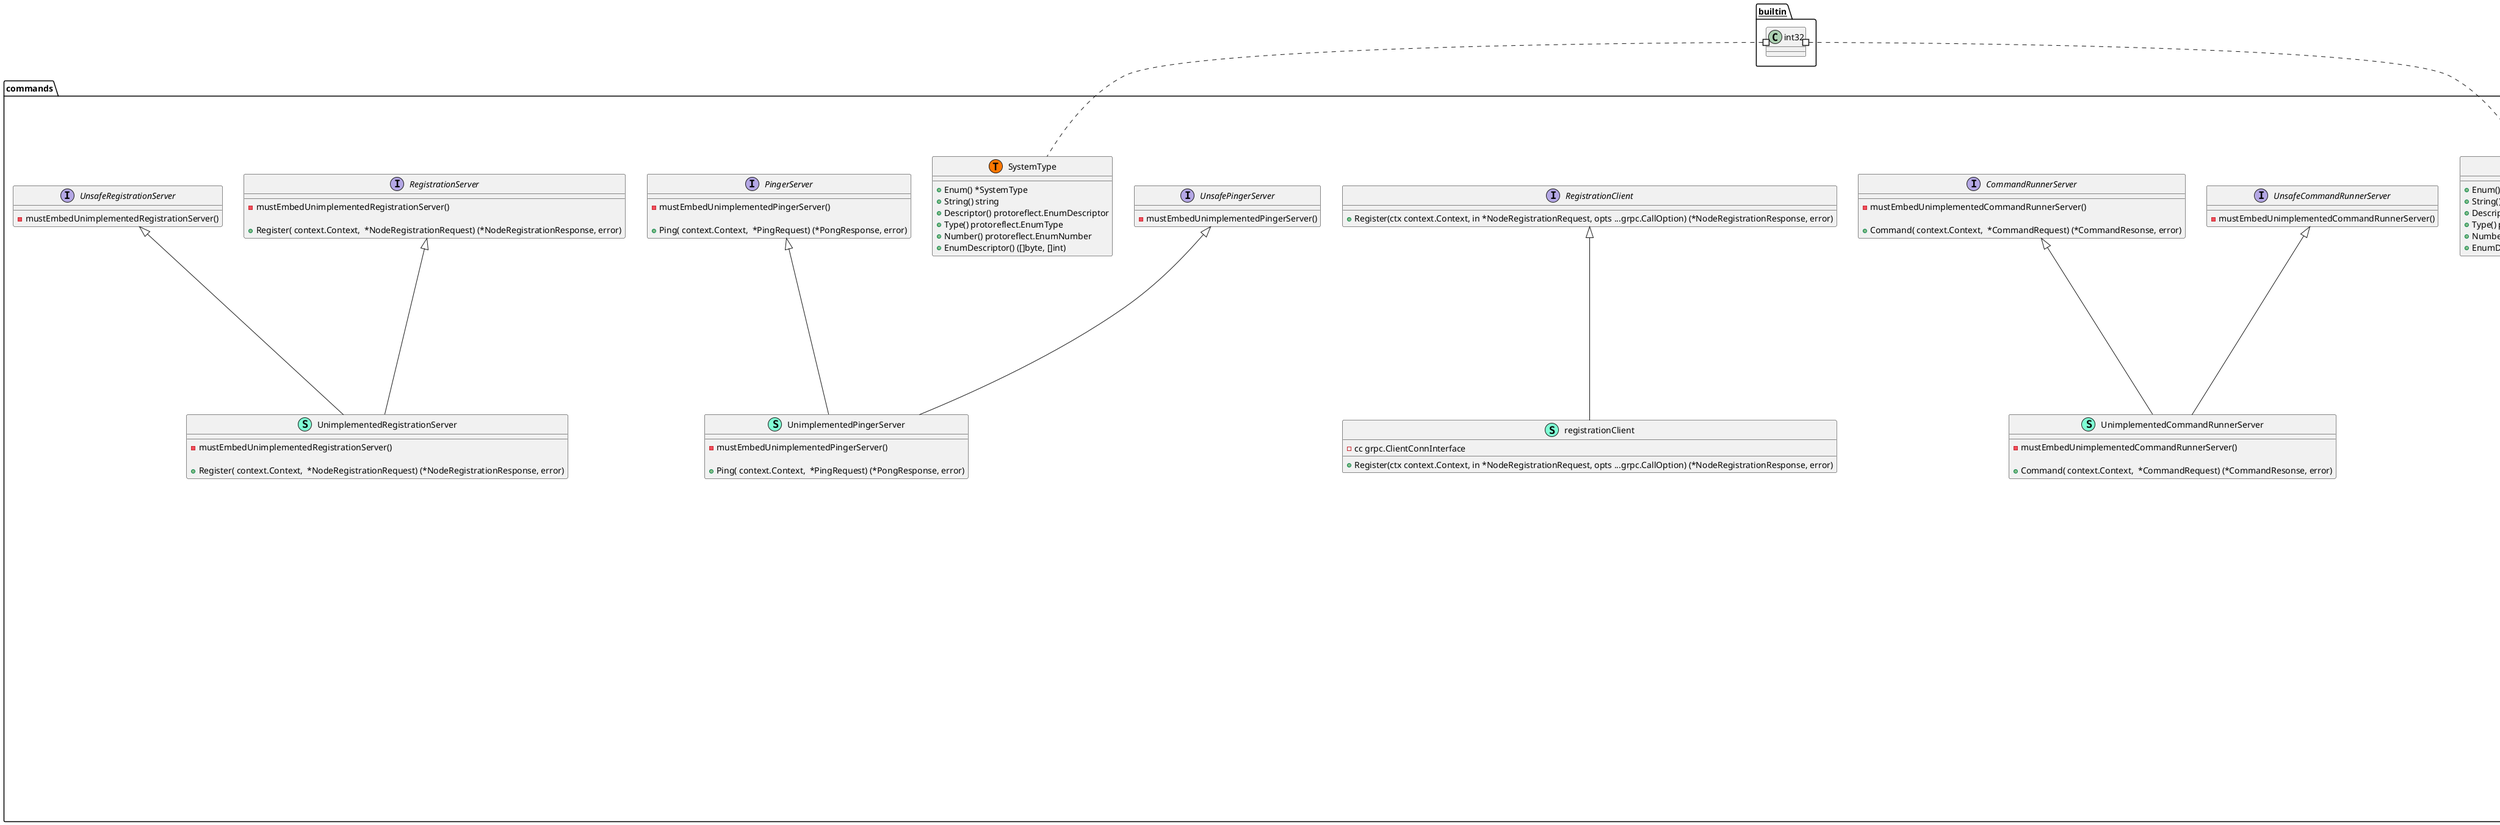 @startuml
namespace commands {
    class CommandRequest << (S,Aquamarine) >> {
        - state protoimpl.MessageState
        - sizeCache protoimpl.SizeCache
        - unknownFields protoimpl.UnknownFields

        + Requested *timestamp.Timestamp
        + Command string
        + Key *Key

        + Reset() 
        + String() string
        + ProtoMessage() 
        + ProtoReflect() protoreflect.Message
        + Descriptor() ([]byte, []int)
        + GetRequested() *timestamp.Timestamp
        + GetCommand() string
        + GetKey() *Key

    }
    class CommandResonse << (S,Aquamarine) >> {
        - state protoimpl.MessageState
        - sizeCache protoimpl.SizeCache
        - unknownFields protoimpl.UnknownFields

        + Ran *timestamp.Timestamp
        + Successful bool
        + Output []byte

        + Reset() 
        + String() string
        + ProtoMessage() 
        + ProtoReflect() protoreflect.Message
        + Descriptor() ([]byte, []int)
        + GetRan() *timestamp.Timestamp
        + GetSuccessful() bool
        + GetOutput() []byte

    }
    interface CommandRunnerClient  {
        + Command(ctx context.Context, in *CommandRequest, opts ...grpc.CallOption) (*CommandResonse, error)

    }
    interface CommandRunnerServer  {
        - mustEmbedUnimplementedCommandRunnerServer() 

        + Command( context.Context,  *CommandRequest) (*CommandResonse, error)

    }
    class Key << (S,Aquamarine) >> {
        - state protoimpl.MessageState
        - sizeCache protoimpl.SizeCache
        - unknownFields protoimpl.UnknownFields

        + Key string

        + Reset() 
        + String() string
        + ProtoMessage() 
        + ProtoReflect() protoreflect.Message
        + Descriptor() ([]byte, []int)
        + GetKey() string

    }
    class NodeRegistrationRequest << (S,Aquamarine) >> {
        - state protoimpl.MessageState
        - sizeCache protoimpl.SizeCache
        - unknownFields protoimpl.UnknownFields

        + Info *SysInfo
        + Key *Key
        + SystemType SystemType

        + Reset() 
        + String() string
        + ProtoMessage() 
        + ProtoReflect() protoreflect.Message
        + Descriptor() ([]byte, []int)
        + GetInfo() *SysInfo
        + GetKey() *Key
        + GetSystemType() SystemType

    }
    class NodeRegistrationResponse << (S,Aquamarine) >> {
        - state protoimpl.MessageState
        - sizeCache protoimpl.SizeCache
        - unknownFields protoimpl.UnknownFields

        + Accepted bool
        + Key *Key

        + Reset() 
        + String() string
        + ProtoMessage() 
        + ProtoReflect() protoreflect.Message
        + Descriptor() ([]byte, []int)
        + GetAccepted() bool
        + GetKey() *Key

    }
    class OSType << (S,Aquamarine) >> {
        + Enum() *OSType
        + String() string
        + Descriptor() protoreflect.EnumDescriptor
        + Type() protoreflect.EnumType
        + Number() protoreflect.EnumNumber
        + EnumDescriptor() ([]byte, []int)

    }
    class PingRequest << (S,Aquamarine) >> {
        - state protoimpl.MessageState
        - sizeCache protoimpl.SizeCache
        - unknownFields protoimpl.UnknownFields

        + Ping *timestamp.Timestamp

        + Reset() 
        + String() string
        + ProtoMessage() 
        + ProtoReflect() protoreflect.Message
        + Descriptor() ([]byte, []int)
        + GetPing() *timestamp.Timestamp

    }
    interface PingerClient  {
        + Ping(ctx context.Context, in *PingRequest, opts ...grpc.CallOption) (*PongResponse, error)

    }
    interface PingerServer  {
        - mustEmbedUnimplementedPingerServer() 

        + Ping( context.Context,  *PingRequest) (*PongResponse, error)

    }
    class PongResponse << (S,Aquamarine) >> {
        - state protoimpl.MessageState
        - sizeCache protoimpl.SizeCache
        - unknownFields protoimpl.UnknownFields

        + Ping *timestamp.Timestamp
        + InboundLatency float32
        + Key *Key

        + Reset() 
        + String() string
        + ProtoMessage() 
        + ProtoReflect() protoreflect.Message
        + Descriptor() ([]byte, []int)
        + GetPing() *timestamp.Timestamp
        + GetInboundLatency() float32
        + GetKey() *Key

    }
    interface RegistrationClient  {
        + Register(ctx context.Context, in *NodeRegistrationRequest, opts ...grpc.CallOption) (*NodeRegistrationResponse, error)

    }
    interface RegistrationServer  {
        - mustEmbedUnimplementedRegistrationServer() 

        + Register( context.Context,  *NodeRegistrationRequest) (*NodeRegistrationResponse, error)

    }
    class SysInfo << (S,Aquamarine) >> {
        - state protoimpl.MessageState
        - sizeCache protoimpl.SizeCache
        - unknownFields protoimpl.UnknownFields

        + Hostname string
        + Type OSType
        + Ip string
        + LastSeen *timestamp.Timestamp

        + Reset() 
        + String() string
        + ProtoMessage() 
        + ProtoReflect() protoreflect.Message
        + Descriptor() ([]byte, []int)
        + GetHostname() string
        + GetType() OSType
        + GetIp() string
        + GetLastSeen() *timestamp.Timestamp

    }
    class SystemType << (S,Aquamarine) >> {
        + Enum() *SystemType
        + String() string
        + Descriptor() protoreflect.EnumDescriptor
        + Type() protoreflect.EnumType
        + Number() protoreflect.EnumNumber
        + EnumDescriptor() ([]byte, []int)

    }
    class UnimplementedCommandRunnerServer << (S,Aquamarine) >> {
        - mustEmbedUnimplementedCommandRunnerServer() 

        + Command( context.Context,  *CommandRequest) (*CommandResonse, error)

    }
    class UnimplementedPingerServer << (S,Aquamarine) >> {
        - mustEmbedUnimplementedPingerServer() 

        + Ping( context.Context,  *PingRequest) (*PongResponse, error)

    }
    class UnimplementedRegistrationServer << (S,Aquamarine) >> {
        - mustEmbedUnimplementedRegistrationServer() 

        + Register( context.Context,  *NodeRegistrationRequest) (*NodeRegistrationResponse, error)

    }
    interface UnsafeCommandRunnerServer  {
        - mustEmbedUnimplementedCommandRunnerServer() 

    }
    interface UnsafePingerServer  {
        - mustEmbedUnimplementedPingerServer() 

    }
    interface UnsafeRegistrationServer  {
        - mustEmbedUnimplementedRegistrationServer() 

    }
    class commandRunnerClient << (S,Aquamarine) >> {
        - cc grpc.ClientConnInterface

        + Command(ctx context.Context, in *CommandRequest, opts ...grpc.CallOption) (*CommandResonse, error)

    }
    class commands.OSType << (T, #FF7700) >>  {
    }
    class commands.SystemType << (T, #FF7700) >>  {
    }
    class pingerClient << (S,Aquamarine) >> {
        - cc grpc.ClientConnInterface

        + Ping(ctx context.Context, in *PingRequest, opts ...grpc.CallOption) (*PongResponse, error)

    }
    class registrationClient << (S,Aquamarine) >> {
        - cc grpc.ClientConnInterface

        + Register(ctx context.Context, in *NodeRegistrationRequest, opts ...grpc.CallOption) (*NodeRegistrationResponse, error)

    }
}

"commands.CommandRunnerServer" <|-- "commands.UnimplementedCommandRunnerServer"
"commands.UnsafeCommandRunnerServer" <|-- "commands.UnimplementedCommandRunnerServer"
"commands.PingerServer" <|-- "commands.UnimplementedPingerServer"
"commands.UnsafePingerServer" <|-- "commands.UnimplementedPingerServer"
"commands.RegistrationServer" <|-- "commands.UnimplementedRegistrationServer"
"commands.UnsafeRegistrationServer" <|-- "commands.UnimplementedRegistrationServer"
"commands.CommandRunnerClient" <|-- "commands.commandRunnerClient"
"commands.PingerClient" <|-- "commands.pingerClient"
"commands.RegistrationClient" <|-- "commands.registrationClient"

"__builtin__.int32" #.. "commands.OSType"
"__builtin__.int32" #.. "commands.SystemType"
@enduml
